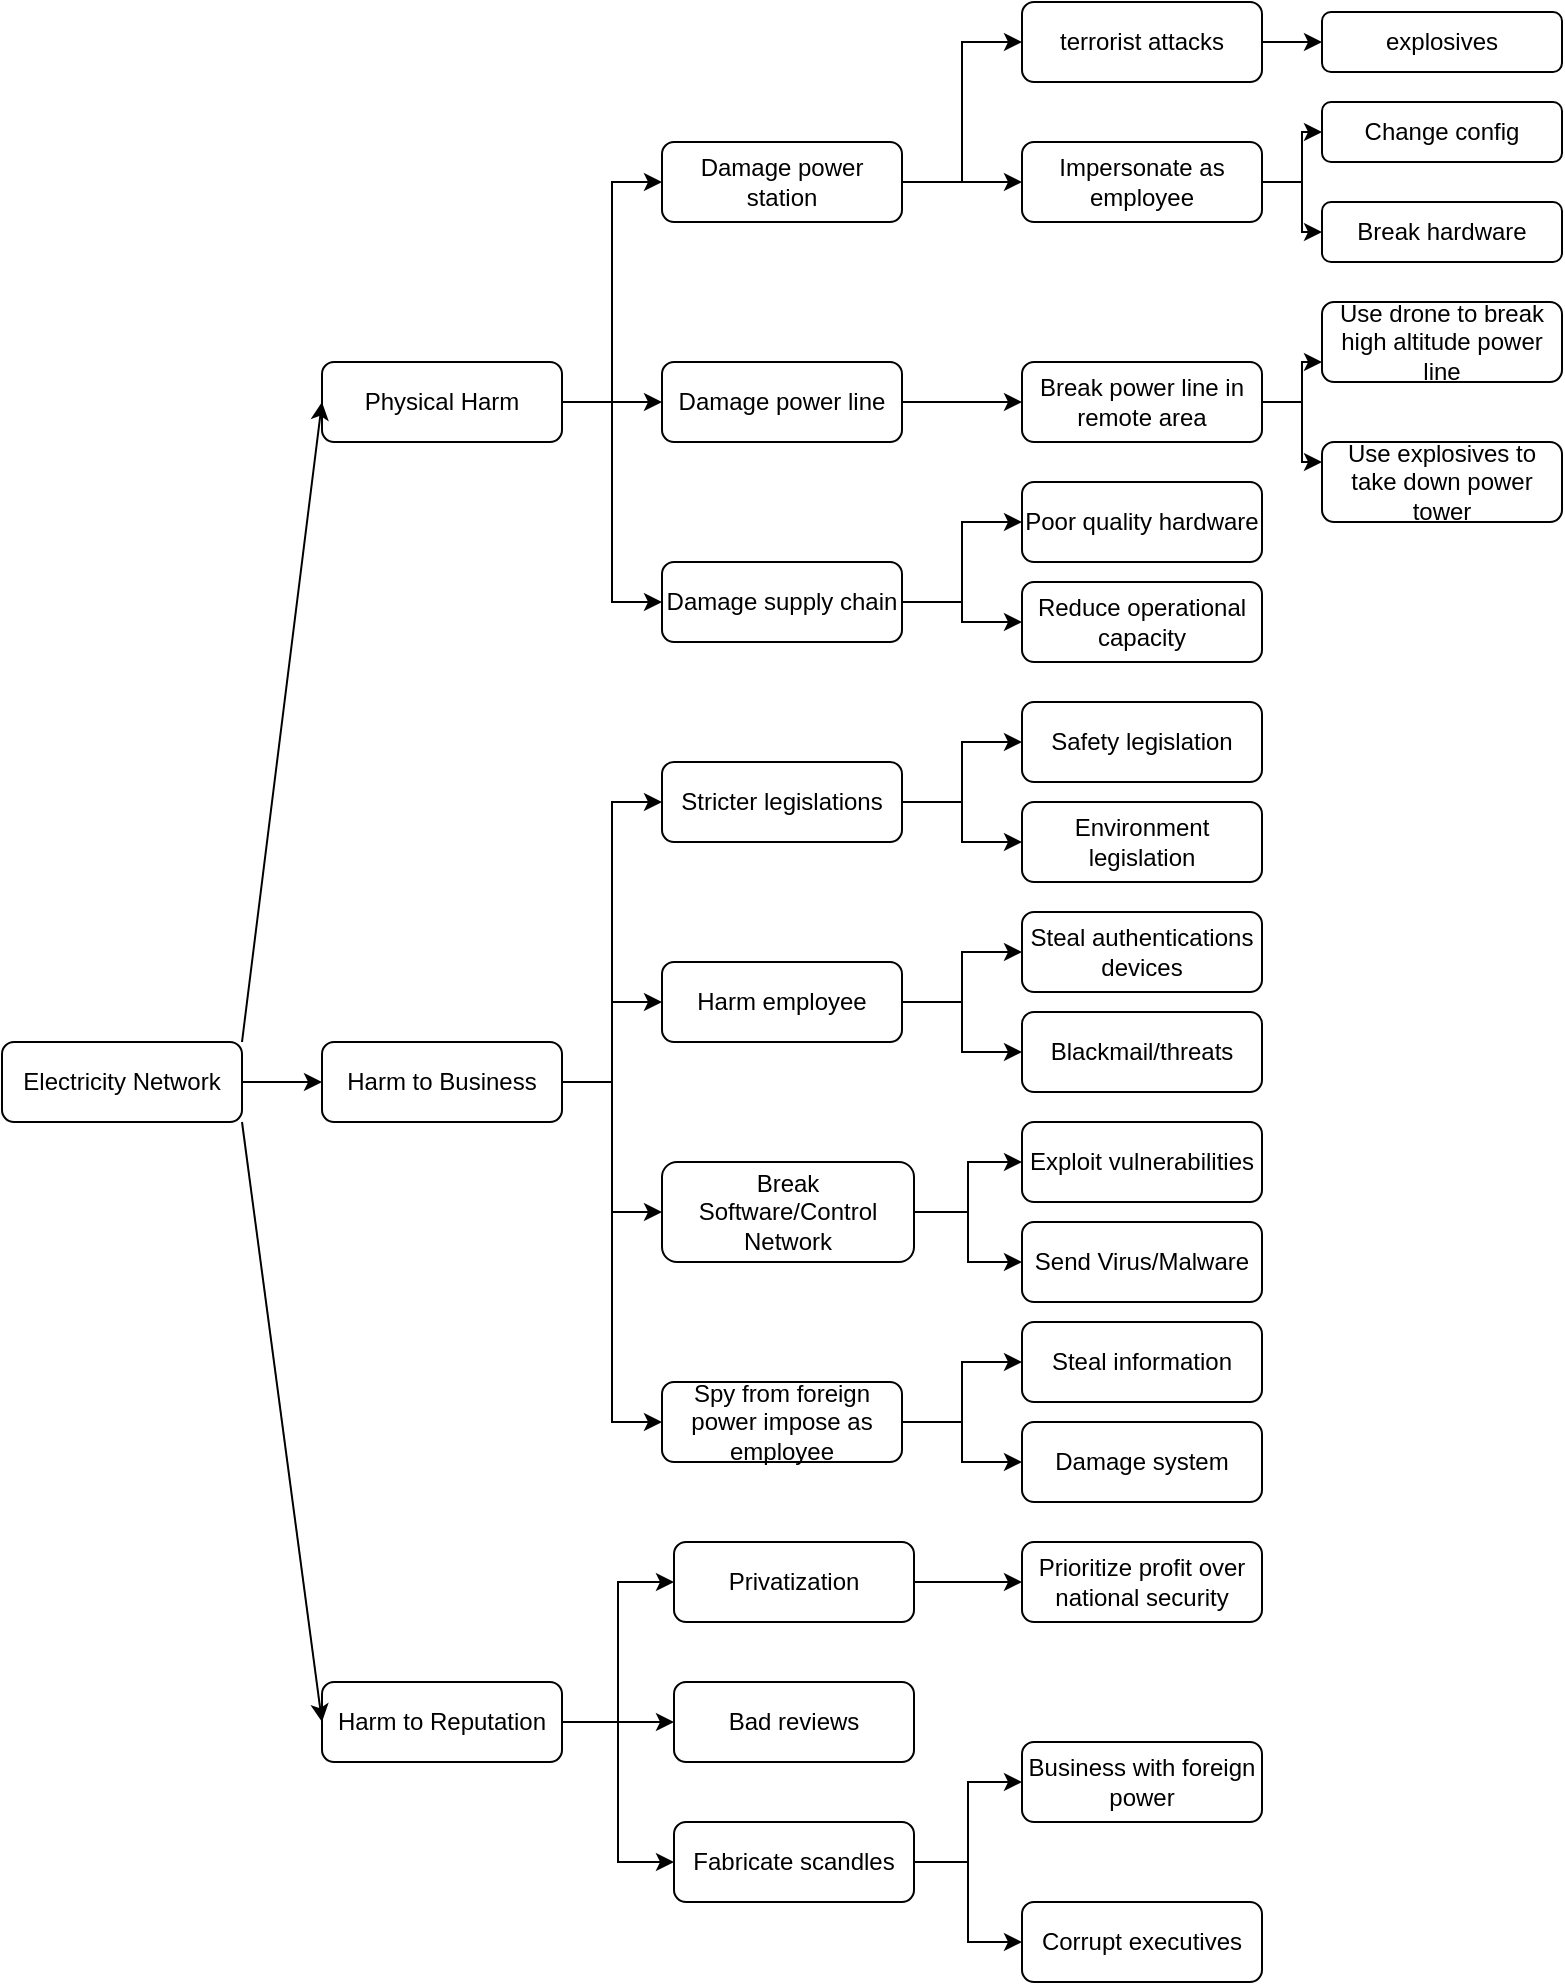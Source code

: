 <mxfile version="12.9.5" type="device"><diagram id="C5RBs43oDa-KdzZeNtuy" name="Page-1"><mxGraphModel dx="923" dy="1926" grid="1" gridSize="10" guides="1" tooltips="1" connect="1" arrows="1" fold="1" page="1" pageScale="1" pageWidth="827" pageHeight="1169" math="0" shadow="0"><root><mxCell id="WIyWlLk6GJQsqaUBKTNV-0"/><mxCell id="WIyWlLk6GJQsqaUBKTNV-1" parent="WIyWlLk6GJQsqaUBKTNV-0"/><mxCell id="WIyWlLk6GJQsqaUBKTNV-3" value="Electricity Network" style="rounded=1;whiteSpace=wrap;html=1;fontSize=12;glass=0;strokeWidth=1;shadow=0;" parent="WIyWlLk6GJQsqaUBKTNV-1" vertex="1"><mxGeometry x="60" y="500" width="120" height="40" as="geometry"/></mxCell><mxCell id="HrSdto_Q2Jg7r4N10Odp-48" style="edgeStyle=orthogonalEdgeStyle;rounded=0;orthogonalLoop=1;jettySize=auto;html=1;entryX=0;entryY=0.5;entryDx=0;entryDy=0;" edge="1" parent="WIyWlLk6GJQsqaUBKTNV-1" source="WIyWlLk6GJQsqaUBKTNV-11" target="HrSdto_Q2Jg7r4N10Odp-5"><mxGeometry relative="1" as="geometry"/></mxCell><mxCell id="HrSdto_Q2Jg7r4N10Odp-49" style="edgeStyle=orthogonalEdgeStyle;rounded=0;orthogonalLoop=1;jettySize=auto;html=1;" edge="1" parent="WIyWlLk6GJQsqaUBKTNV-1" source="WIyWlLk6GJQsqaUBKTNV-11" target="HrSdto_Q2Jg7r4N10Odp-6"><mxGeometry relative="1" as="geometry"/></mxCell><mxCell id="HrSdto_Q2Jg7r4N10Odp-82" style="edgeStyle=orthogonalEdgeStyle;rounded=0;orthogonalLoop=1;jettySize=auto;html=1;entryX=0;entryY=0.5;entryDx=0;entryDy=0;" edge="1" parent="WIyWlLk6GJQsqaUBKTNV-1" source="WIyWlLk6GJQsqaUBKTNV-11" target="HrSdto_Q2Jg7r4N10Odp-80"><mxGeometry relative="1" as="geometry"/></mxCell><mxCell id="WIyWlLk6GJQsqaUBKTNV-11" value="Physical Harm" style="rounded=1;whiteSpace=wrap;html=1;fontSize=12;glass=0;strokeWidth=1;shadow=0;" parent="WIyWlLk6GJQsqaUBKTNV-1" vertex="1"><mxGeometry x="220" y="160" width="120" height="40" as="geometry"/></mxCell><mxCell id="HrSdto_Q2Jg7r4N10Odp-84" value="" style="edgeStyle=orthogonalEdgeStyle;rounded=0;orthogonalLoop=1;jettySize=auto;html=1;" edge="1" parent="WIyWlLk6GJQsqaUBKTNV-1" source="HrSdto_Q2Jg7r4N10Odp-80" target="HrSdto_Q2Jg7r4N10Odp-83"><mxGeometry relative="1" as="geometry"/></mxCell><mxCell id="HrSdto_Q2Jg7r4N10Odp-93" value="" style="edgeStyle=orthogonalEdgeStyle;rounded=0;orthogonalLoop=1;jettySize=auto;html=1;" edge="1" parent="WIyWlLk6GJQsqaUBKTNV-1" source="HrSdto_Q2Jg7r4N10Odp-80" target="HrSdto_Q2Jg7r4N10Odp-92"><mxGeometry relative="1" as="geometry"/></mxCell><mxCell id="HrSdto_Q2Jg7r4N10Odp-80" value="Damage supply chain" style="rounded=1;whiteSpace=wrap;html=1;fontSize=12;glass=0;strokeWidth=1;shadow=0;" vertex="1" parent="WIyWlLk6GJQsqaUBKTNV-1"><mxGeometry x="390" y="260" width="120" height="40" as="geometry"/></mxCell><mxCell id="HrSdto_Q2Jg7r4N10Odp-92" value="Reduce operational capacity" style="rounded=1;whiteSpace=wrap;html=1;fontSize=12;glass=0;strokeWidth=1;shadow=0;" vertex="1" parent="WIyWlLk6GJQsqaUBKTNV-1"><mxGeometry x="570" y="270" width="120" height="40" as="geometry"/></mxCell><mxCell id="HrSdto_Q2Jg7r4N10Odp-83" value="Poor quality hardware" style="rounded=1;whiteSpace=wrap;html=1;fontSize=12;glass=0;strokeWidth=1;shadow=0;" vertex="1" parent="WIyWlLk6GJQsqaUBKTNV-1"><mxGeometry x="570" y="220" width="120" height="40" as="geometry"/></mxCell><mxCell id="HrSdto_Q2Jg7r4N10Odp-54" style="edgeStyle=orthogonalEdgeStyle;rounded=0;orthogonalLoop=1;jettySize=auto;html=1;" edge="1" parent="WIyWlLk6GJQsqaUBKTNV-1" source="HrSdto_Q2Jg7r4N10Odp-0" target="HrSdto_Q2Jg7r4N10Odp-10"><mxGeometry relative="1" as="geometry"/></mxCell><mxCell id="HrSdto_Q2Jg7r4N10Odp-55" style="edgeStyle=orthogonalEdgeStyle;rounded=0;orthogonalLoop=1;jettySize=auto;html=1;entryX=0;entryY=0.5;entryDx=0;entryDy=0;" edge="1" parent="WIyWlLk6GJQsqaUBKTNV-1" source="HrSdto_Q2Jg7r4N10Odp-0" target="HrSdto_Q2Jg7r4N10Odp-7"><mxGeometry relative="1" as="geometry"/></mxCell><mxCell id="HrSdto_Q2Jg7r4N10Odp-57" style="edgeStyle=orthogonalEdgeStyle;rounded=0;orthogonalLoop=1;jettySize=auto;html=1;entryX=0;entryY=0.5;entryDx=0;entryDy=0;" edge="1" parent="WIyWlLk6GJQsqaUBKTNV-1" source="HrSdto_Q2Jg7r4N10Odp-0" target="HrSdto_Q2Jg7r4N10Odp-56"><mxGeometry relative="1" as="geometry"/></mxCell><mxCell id="HrSdto_Q2Jg7r4N10Odp-87" style="edgeStyle=orthogonalEdgeStyle;rounded=0;orthogonalLoop=1;jettySize=auto;html=1;entryX=0;entryY=0.5;entryDx=0;entryDy=0;" edge="1" parent="WIyWlLk6GJQsqaUBKTNV-1" source="HrSdto_Q2Jg7r4N10Odp-0" target="HrSdto_Q2Jg7r4N10Odp-85"><mxGeometry relative="1" as="geometry"/></mxCell><mxCell id="HrSdto_Q2Jg7r4N10Odp-0" value="Harm to Business" style="rounded=1;whiteSpace=wrap;html=1;fontSize=12;glass=0;strokeWidth=1;shadow=0;" vertex="1" parent="WIyWlLk6GJQsqaUBKTNV-1"><mxGeometry x="220" y="500" width="120" height="40" as="geometry"/></mxCell><mxCell id="HrSdto_Q2Jg7r4N10Odp-89" value="" style="edgeStyle=orthogonalEdgeStyle;rounded=0;orthogonalLoop=1;jettySize=auto;html=1;" edge="1" parent="WIyWlLk6GJQsqaUBKTNV-1" source="HrSdto_Q2Jg7r4N10Odp-85" target="HrSdto_Q2Jg7r4N10Odp-88"><mxGeometry relative="1" as="geometry"/></mxCell><mxCell id="HrSdto_Q2Jg7r4N10Odp-91" style="edgeStyle=orthogonalEdgeStyle;rounded=0;orthogonalLoop=1;jettySize=auto;html=1;entryX=0;entryY=0.5;entryDx=0;entryDy=0;" edge="1" parent="WIyWlLk6GJQsqaUBKTNV-1" source="HrSdto_Q2Jg7r4N10Odp-85" target="HrSdto_Q2Jg7r4N10Odp-90"><mxGeometry relative="1" as="geometry"/></mxCell><mxCell id="HrSdto_Q2Jg7r4N10Odp-85" value="Spy from foreign power impose as employee" style="rounded=1;whiteSpace=wrap;html=1;fontSize=12;glass=0;strokeWidth=1;shadow=0;" vertex="1" parent="WIyWlLk6GJQsqaUBKTNV-1"><mxGeometry x="390" y="670" width="120" height="40" as="geometry"/></mxCell><mxCell id="HrSdto_Q2Jg7r4N10Odp-88" value="Steal information" style="rounded=1;whiteSpace=wrap;html=1;fontSize=12;glass=0;strokeWidth=1;shadow=0;" vertex="1" parent="WIyWlLk6GJQsqaUBKTNV-1"><mxGeometry x="570" y="640" width="120" height="40" as="geometry"/></mxCell><mxCell id="HrSdto_Q2Jg7r4N10Odp-71" style="edgeStyle=orthogonalEdgeStyle;rounded=0;orthogonalLoop=1;jettySize=auto;html=1;entryX=0;entryY=0.5;entryDx=0;entryDy=0;" edge="1" parent="WIyWlLk6GJQsqaUBKTNV-1" source="HrSdto_Q2Jg7r4N10Odp-1" target="HrSdto_Q2Jg7r4N10Odp-64"><mxGeometry relative="1" as="geometry"/></mxCell><mxCell id="HrSdto_Q2Jg7r4N10Odp-72" style="edgeStyle=orthogonalEdgeStyle;rounded=0;orthogonalLoop=1;jettySize=auto;html=1;entryX=0;entryY=0.5;entryDx=0;entryDy=0;" edge="1" parent="WIyWlLk6GJQsqaUBKTNV-1" source="HrSdto_Q2Jg7r4N10Odp-1" target="HrSdto_Q2Jg7r4N10Odp-68"><mxGeometry relative="1" as="geometry"/></mxCell><mxCell id="HrSdto_Q2Jg7r4N10Odp-73" style="edgeStyle=orthogonalEdgeStyle;rounded=0;orthogonalLoop=1;jettySize=auto;html=1;entryX=0;entryY=0.5;entryDx=0;entryDy=0;" edge="1" parent="WIyWlLk6GJQsqaUBKTNV-1" source="HrSdto_Q2Jg7r4N10Odp-1" target="HrSdto_Q2Jg7r4N10Odp-66"><mxGeometry relative="1" as="geometry"/></mxCell><mxCell id="HrSdto_Q2Jg7r4N10Odp-1" value="Harm to Reputation" style="rounded=1;whiteSpace=wrap;html=1;fontSize=12;glass=0;strokeWidth=1;shadow=0;" vertex="1" parent="WIyWlLk6GJQsqaUBKTNV-1"><mxGeometry x="220" y="820" width="120" height="40" as="geometry"/></mxCell><mxCell id="HrSdto_Q2Jg7r4N10Odp-77" value="" style="edgeStyle=orthogonalEdgeStyle;rounded=0;orthogonalLoop=1;jettySize=auto;html=1;" edge="1" parent="WIyWlLk6GJQsqaUBKTNV-1" source="HrSdto_Q2Jg7r4N10Odp-68" target="HrSdto_Q2Jg7r4N10Odp-76"><mxGeometry relative="1" as="geometry"/></mxCell><mxCell id="HrSdto_Q2Jg7r4N10Odp-68" value="Privatization" style="rounded=1;whiteSpace=wrap;html=1;fontSize=12;glass=0;strokeWidth=1;shadow=0;" vertex="1" parent="WIyWlLk6GJQsqaUBKTNV-1"><mxGeometry x="396" y="750" width="120" height="40" as="geometry"/></mxCell><mxCell id="HrSdto_Q2Jg7r4N10Odp-76" value="Prioritize profit over national security" style="rounded=1;whiteSpace=wrap;html=1;fontSize=12;glass=0;strokeWidth=1;shadow=0;" vertex="1" parent="WIyWlLk6GJQsqaUBKTNV-1"><mxGeometry x="570" y="750" width="120" height="40" as="geometry"/></mxCell><mxCell id="HrSdto_Q2Jg7r4N10Odp-75" value="" style="edgeStyle=orthogonalEdgeStyle;rounded=0;orthogonalLoop=1;jettySize=auto;html=1;" edge="1" parent="WIyWlLk6GJQsqaUBKTNV-1" source="HrSdto_Q2Jg7r4N10Odp-66" target="HrSdto_Q2Jg7r4N10Odp-74"><mxGeometry relative="1" as="geometry"/></mxCell><mxCell id="HrSdto_Q2Jg7r4N10Odp-79" value="" style="edgeStyle=orthogonalEdgeStyle;rounded=0;orthogonalLoop=1;jettySize=auto;html=1;" edge="1" parent="WIyWlLk6GJQsqaUBKTNV-1" source="HrSdto_Q2Jg7r4N10Odp-66" target="HrSdto_Q2Jg7r4N10Odp-78"><mxGeometry relative="1" as="geometry"/></mxCell><mxCell id="HrSdto_Q2Jg7r4N10Odp-66" value="Fabricate scandles" style="rounded=1;whiteSpace=wrap;html=1;fontSize=12;glass=0;strokeWidth=1;shadow=0;" vertex="1" parent="WIyWlLk6GJQsqaUBKTNV-1"><mxGeometry x="396" y="890" width="120" height="40" as="geometry"/></mxCell><mxCell id="HrSdto_Q2Jg7r4N10Odp-78" value="Corrupt executives" style="rounded=1;whiteSpace=wrap;html=1;fontSize=12;glass=0;strokeWidth=1;shadow=0;" vertex="1" parent="WIyWlLk6GJQsqaUBKTNV-1"><mxGeometry x="570" y="930" width="120" height="40" as="geometry"/></mxCell><mxCell id="HrSdto_Q2Jg7r4N10Odp-74" value="Business with foreign power" style="rounded=1;whiteSpace=wrap;html=1;fontSize=12;glass=0;strokeWidth=1;shadow=0;" vertex="1" parent="WIyWlLk6GJQsqaUBKTNV-1"><mxGeometry x="570" y="850" width="120" height="40" as="geometry"/></mxCell><mxCell id="HrSdto_Q2Jg7r4N10Odp-64" value="Bad reviews" style="rounded=1;whiteSpace=wrap;html=1;fontSize=12;glass=0;strokeWidth=1;shadow=0;" vertex="1" parent="WIyWlLk6GJQsqaUBKTNV-1"><mxGeometry x="396" y="820" width="120" height="40" as="geometry"/></mxCell><mxCell id="HrSdto_Q2Jg7r4N10Odp-2" value="" style="endArrow=classic;html=1;exitX=1;exitY=1;exitDx=0;exitDy=0;entryX=0;entryY=0.5;entryDx=0;entryDy=0;" edge="1" parent="WIyWlLk6GJQsqaUBKTNV-1" source="WIyWlLk6GJQsqaUBKTNV-3" target="HrSdto_Q2Jg7r4N10Odp-1"><mxGeometry width="50" height="50" relative="1" as="geometry"><mxPoint x="390" y="530" as="sourcePoint"/><mxPoint x="440" y="480" as="targetPoint"/></mxGeometry></mxCell><mxCell id="HrSdto_Q2Jg7r4N10Odp-3" value="" style="endArrow=classic;html=1;entryX=0;entryY=0.5;entryDx=0;entryDy=0;exitX=1;exitY=0.5;exitDx=0;exitDy=0;" edge="1" parent="WIyWlLk6GJQsqaUBKTNV-1" source="WIyWlLk6GJQsqaUBKTNV-3" target="HrSdto_Q2Jg7r4N10Odp-0"><mxGeometry width="50" height="50" relative="1" as="geometry"><mxPoint x="160" y="470" as="sourcePoint"/><mxPoint x="210" y="420" as="targetPoint"/></mxGeometry></mxCell><mxCell id="HrSdto_Q2Jg7r4N10Odp-4" value="" style="endArrow=classic;html=1;entryX=0;entryY=0.5;entryDx=0;entryDy=0;exitX=1;exitY=0;exitDx=0;exitDy=0;" edge="1" parent="WIyWlLk6GJQsqaUBKTNV-1" source="WIyWlLk6GJQsqaUBKTNV-3" target="WIyWlLk6GJQsqaUBKTNV-11"><mxGeometry width="50" height="50" relative="1" as="geometry"><mxPoint x="180" y="380" as="sourcePoint"/><mxPoint x="230" y="330" as="targetPoint"/></mxGeometry></mxCell><mxCell id="HrSdto_Q2Jg7r4N10Odp-39" style="edgeStyle=orthogonalEdgeStyle;rounded=0;orthogonalLoop=1;jettySize=auto;html=1;entryX=0;entryY=0.5;entryDx=0;entryDy=0;" edge="1" parent="WIyWlLk6GJQsqaUBKTNV-1" source="HrSdto_Q2Jg7r4N10Odp-5" target="HrSdto_Q2Jg7r4N10Odp-24"><mxGeometry relative="1" as="geometry"/></mxCell><mxCell id="HrSdto_Q2Jg7r4N10Odp-40" style="edgeStyle=orthogonalEdgeStyle;rounded=0;orthogonalLoop=1;jettySize=auto;html=1;entryX=0;entryY=0.5;entryDx=0;entryDy=0;" edge="1" parent="WIyWlLk6GJQsqaUBKTNV-1" source="HrSdto_Q2Jg7r4N10Odp-5" target="HrSdto_Q2Jg7r4N10Odp-16"><mxGeometry relative="1" as="geometry"/></mxCell><mxCell id="HrSdto_Q2Jg7r4N10Odp-5" value="Damage power station" style="rounded=1;whiteSpace=wrap;html=1;fontSize=12;glass=0;strokeWidth=1;shadow=0;" vertex="1" parent="WIyWlLk6GJQsqaUBKTNV-1"><mxGeometry x="390" y="50" width="120" height="40" as="geometry"/></mxCell><mxCell id="HrSdto_Q2Jg7r4N10Odp-43" style="edgeStyle=orthogonalEdgeStyle;rounded=0;orthogonalLoop=1;jettySize=auto;html=1;entryX=0;entryY=0.5;entryDx=0;entryDy=0;" edge="1" parent="WIyWlLk6GJQsqaUBKTNV-1" source="HrSdto_Q2Jg7r4N10Odp-6" target="HrSdto_Q2Jg7r4N10Odp-17"><mxGeometry relative="1" as="geometry"/></mxCell><mxCell id="HrSdto_Q2Jg7r4N10Odp-6" value="Damage power line" style="rounded=1;whiteSpace=wrap;html=1;fontSize=12;glass=0;strokeWidth=1;shadow=0;" vertex="1" parent="WIyWlLk6GJQsqaUBKTNV-1"><mxGeometry x="390" y="160" width="120" height="40" as="geometry"/></mxCell><mxCell id="HrSdto_Q2Jg7r4N10Odp-44" style="edgeStyle=orthogonalEdgeStyle;rounded=0;orthogonalLoop=1;jettySize=auto;html=1;entryX=0;entryY=0.5;entryDx=0;entryDy=0;" edge="1" parent="WIyWlLk6GJQsqaUBKTNV-1" source="HrSdto_Q2Jg7r4N10Odp-7" target="HrSdto_Q2Jg7r4N10Odp-8"><mxGeometry relative="1" as="geometry"/></mxCell><mxCell id="HrSdto_Q2Jg7r4N10Odp-45" style="edgeStyle=orthogonalEdgeStyle;rounded=0;orthogonalLoop=1;jettySize=auto;html=1;entryX=0;entryY=0.5;entryDx=0;entryDy=0;" edge="1" parent="WIyWlLk6GJQsqaUBKTNV-1" source="HrSdto_Q2Jg7r4N10Odp-7" target="HrSdto_Q2Jg7r4N10Odp-9"><mxGeometry relative="1" as="geometry"/></mxCell><mxCell id="HrSdto_Q2Jg7r4N10Odp-7" value="Break Software/Control Network" style="rounded=1;whiteSpace=wrap;html=1;fontSize=12;glass=0;strokeWidth=1;shadow=0;" vertex="1" parent="WIyWlLk6GJQsqaUBKTNV-1"><mxGeometry x="390" y="560" width="126" height="50" as="geometry"/></mxCell><mxCell id="HrSdto_Q2Jg7r4N10Odp-8" value="Exploit vulnerabilities" style="rounded=1;whiteSpace=wrap;html=1;" vertex="1" parent="WIyWlLk6GJQsqaUBKTNV-1"><mxGeometry x="570" y="540" width="120" height="40" as="geometry"/></mxCell><mxCell id="HrSdto_Q2Jg7r4N10Odp-9" value="Send Virus/Malware" style="rounded=1;whiteSpace=wrap;html=1;" vertex="1" parent="WIyWlLk6GJQsqaUBKTNV-1"><mxGeometry x="570" y="590" width="120" height="40" as="geometry"/></mxCell><mxCell id="HrSdto_Q2Jg7r4N10Odp-46" style="edgeStyle=orthogonalEdgeStyle;rounded=0;orthogonalLoop=1;jettySize=auto;html=1;entryX=0;entryY=0.5;entryDx=0;entryDy=0;" edge="1" parent="WIyWlLk6GJQsqaUBKTNV-1" source="HrSdto_Q2Jg7r4N10Odp-10" target="HrSdto_Q2Jg7r4N10Odp-14"><mxGeometry relative="1" as="geometry"/></mxCell><mxCell id="HrSdto_Q2Jg7r4N10Odp-47" style="edgeStyle=orthogonalEdgeStyle;rounded=0;orthogonalLoop=1;jettySize=auto;html=1;entryX=0;entryY=0.5;entryDx=0;entryDy=0;" edge="1" parent="WIyWlLk6GJQsqaUBKTNV-1" source="HrSdto_Q2Jg7r4N10Odp-10" target="HrSdto_Q2Jg7r4N10Odp-15"><mxGeometry relative="1" as="geometry"/></mxCell><mxCell id="HrSdto_Q2Jg7r4N10Odp-10" value="Harm employee" style="rounded=1;whiteSpace=wrap;html=1;" vertex="1" parent="WIyWlLk6GJQsqaUBKTNV-1"><mxGeometry x="390" y="460" width="120" height="40" as="geometry"/></mxCell><mxCell id="HrSdto_Q2Jg7r4N10Odp-14" value="Steal authentications devices" style="rounded=1;whiteSpace=wrap;html=1;" vertex="1" parent="WIyWlLk6GJQsqaUBKTNV-1"><mxGeometry x="570" y="435" width="120" height="40" as="geometry"/></mxCell><mxCell id="HrSdto_Q2Jg7r4N10Odp-15" value="Blackmail/threats" style="rounded=1;whiteSpace=wrap;html=1;" vertex="1" parent="WIyWlLk6GJQsqaUBKTNV-1"><mxGeometry x="570" y="485" width="120" height="40" as="geometry"/></mxCell><mxCell id="HrSdto_Q2Jg7r4N10Odp-38" value="" style="edgeStyle=orthogonalEdgeStyle;rounded=0;orthogonalLoop=1;jettySize=auto;html=1;" edge="1" parent="WIyWlLk6GJQsqaUBKTNV-1" source="HrSdto_Q2Jg7r4N10Odp-16" target="HrSdto_Q2Jg7r4N10Odp-37"><mxGeometry relative="1" as="geometry"/></mxCell><mxCell id="HrSdto_Q2Jg7r4N10Odp-42" style="edgeStyle=orthogonalEdgeStyle;rounded=0;orthogonalLoop=1;jettySize=auto;html=1;entryX=0;entryY=0.5;entryDx=0;entryDy=0;" edge="1" parent="WIyWlLk6GJQsqaUBKTNV-1" source="HrSdto_Q2Jg7r4N10Odp-16" target="HrSdto_Q2Jg7r4N10Odp-41"><mxGeometry relative="1" as="geometry"/></mxCell><mxCell id="HrSdto_Q2Jg7r4N10Odp-16" value="Impersonate as employee" style="rounded=1;whiteSpace=wrap;html=1;" vertex="1" parent="WIyWlLk6GJQsqaUBKTNV-1"><mxGeometry x="570" y="50" width="120" height="40" as="geometry"/></mxCell><mxCell id="HrSdto_Q2Jg7r4N10Odp-37" value="Break hardware" style="rounded=1;whiteSpace=wrap;html=1;" vertex="1" parent="WIyWlLk6GJQsqaUBKTNV-1"><mxGeometry x="720" y="80" width="120" height="30" as="geometry"/></mxCell><mxCell id="HrSdto_Q2Jg7r4N10Odp-35" style="edgeStyle=orthogonalEdgeStyle;rounded=0;orthogonalLoop=1;jettySize=auto;html=1;entryX=0;entryY=0.75;entryDx=0;entryDy=0;" edge="1" parent="WIyWlLk6GJQsqaUBKTNV-1" source="HrSdto_Q2Jg7r4N10Odp-17" target="HrSdto_Q2Jg7r4N10Odp-21"><mxGeometry relative="1" as="geometry"/></mxCell><mxCell id="HrSdto_Q2Jg7r4N10Odp-36" style="edgeStyle=orthogonalEdgeStyle;rounded=0;orthogonalLoop=1;jettySize=auto;html=1;entryX=0;entryY=0.25;entryDx=0;entryDy=0;" edge="1" parent="WIyWlLk6GJQsqaUBKTNV-1" source="HrSdto_Q2Jg7r4N10Odp-17" target="HrSdto_Q2Jg7r4N10Odp-23"><mxGeometry relative="1" as="geometry"/></mxCell><mxCell id="HrSdto_Q2Jg7r4N10Odp-17" value="Break power line in remote area" style="rounded=1;whiteSpace=wrap;html=1;" vertex="1" parent="WIyWlLk6GJQsqaUBKTNV-1"><mxGeometry x="570" y="160" width="120" height="40" as="geometry"/></mxCell><mxCell id="HrSdto_Q2Jg7r4N10Odp-21" value="Use drone to break high altitude power line " style="rounded=1;whiteSpace=wrap;html=1;" vertex="1" parent="WIyWlLk6GJQsqaUBKTNV-1"><mxGeometry x="720" y="130" width="120" height="40" as="geometry"/></mxCell><mxCell id="HrSdto_Q2Jg7r4N10Odp-23" value="Use explosives to take down power tower" style="rounded=1;whiteSpace=wrap;html=1;" vertex="1" parent="WIyWlLk6GJQsqaUBKTNV-1"><mxGeometry x="720" y="200" width="120" height="40" as="geometry"/></mxCell><mxCell id="HrSdto_Q2Jg7r4N10Odp-29" value="" style="edgeStyle=orthogonalEdgeStyle;rounded=0;orthogonalLoop=1;jettySize=auto;html=1;" edge="1" parent="WIyWlLk6GJQsqaUBKTNV-1" source="HrSdto_Q2Jg7r4N10Odp-24" target="HrSdto_Q2Jg7r4N10Odp-28"><mxGeometry relative="1" as="geometry"/></mxCell><mxCell id="HrSdto_Q2Jg7r4N10Odp-24" value="terrorist attacks" style="rounded=1;whiteSpace=wrap;html=1;" vertex="1" parent="WIyWlLk6GJQsqaUBKTNV-1"><mxGeometry x="570" y="-20" width="120" height="40" as="geometry"/></mxCell><mxCell id="HrSdto_Q2Jg7r4N10Odp-28" value="explosives" style="rounded=1;whiteSpace=wrap;html=1;" vertex="1" parent="WIyWlLk6GJQsqaUBKTNV-1"><mxGeometry x="720" y="-15" width="120" height="30" as="geometry"/></mxCell><mxCell id="HrSdto_Q2Jg7r4N10Odp-41" value="Change config" style="rounded=1;whiteSpace=wrap;html=1;" vertex="1" parent="WIyWlLk6GJQsqaUBKTNV-1"><mxGeometry x="720" y="30" width="120" height="30" as="geometry"/></mxCell><mxCell id="HrSdto_Q2Jg7r4N10Odp-61" value="" style="edgeStyle=orthogonalEdgeStyle;rounded=0;orthogonalLoop=1;jettySize=auto;html=1;" edge="1" parent="WIyWlLk6GJQsqaUBKTNV-1" source="HrSdto_Q2Jg7r4N10Odp-56" target="HrSdto_Q2Jg7r4N10Odp-60"><mxGeometry relative="1" as="geometry"/></mxCell><mxCell id="HrSdto_Q2Jg7r4N10Odp-63" style="edgeStyle=orthogonalEdgeStyle;rounded=0;orthogonalLoop=1;jettySize=auto;html=1;entryX=0;entryY=0.5;entryDx=0;entryDy=0;" edge="1" parent="WIyWlLk6GJQsqaUBKTNV-1" source="HrSdto_Q2Jg7r4N10Odp-56" target="HrSdto_Q2Jg7r4N10Odp-62"><mxGeometry relative="1" as="geometry"/></mxCell><mxCell id="HrSdto_Q2Jg7r4N10Odp-56" value="Stricter legislations" style="rounded=1;whiteSpace=wrap;html=1;" vertex="1" parent="WIyWlLk6GJQsqaUBKTNV-1"><mxGeometry x="390" y="360" width="120" height="40" as="geometry"/></mxCell><mxCell id="HrSdto_Q2Jg7r4N10Odp-60" value="Safety legislation" style="rounded=1;whiteSpace=wrap;html=1;" vertex="1" parent="WIyWlLk6GJQsqaUBKTNV-1"><mxGeometry x="570" y="330" width="120" height="40" as="geometry"/></mxCell><mxCell id="HrSdto_Q2Jg7r4N10Odp-62" value="Environment legislation" style="rounded=1;whiteSpace=wrap;html=1;" vertex="1" parent="WIyWlLk6GJQsqaUBKTNV-1"><mxGeometry x="570" y="380" width="120" height="40" as="geometry"/></mxCell><mxCell id="HrSdto_Q2Jg7r4N10Odp-90" value="Damage system" style="rounded=1;whiteSpace=wrap;html=1;fontSize=12;glass=0;strokeWidth=1;shadow=0;" vertex="1" parent="WIyWlLk6GJQsqaUBKTNV-1"><mxGeometry x="570" y="690" width="120" height="40" as="geometry"/></mxCell></root></mxGraphModel></diagram></mxfile>